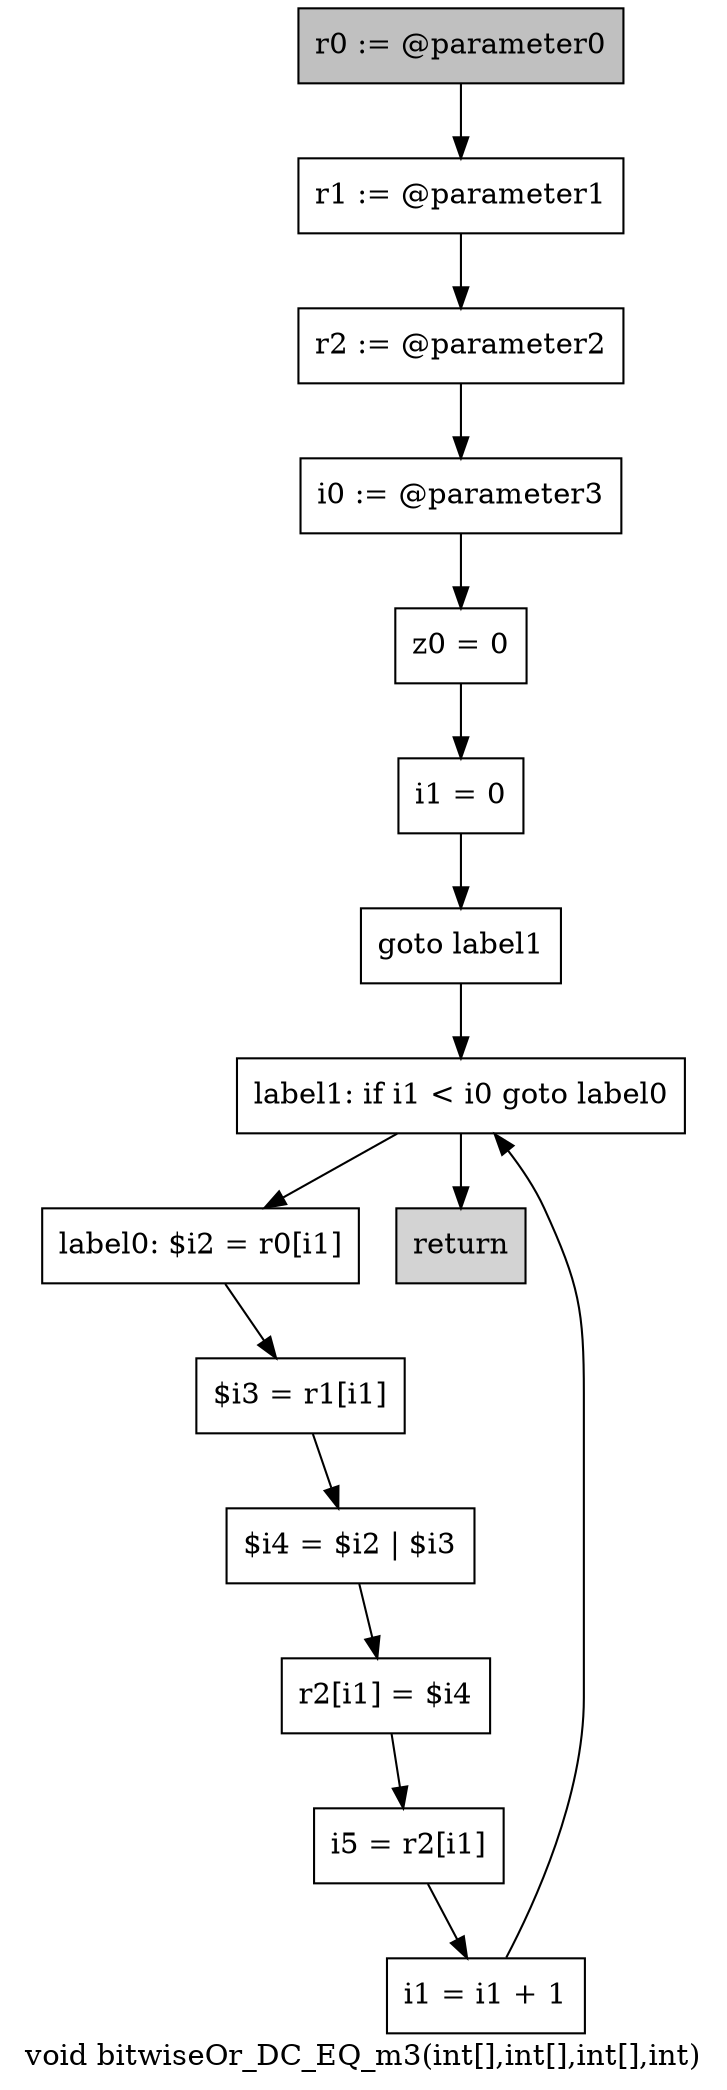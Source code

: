 digraph "void bitwiseOr_DC_EQ_m3(int[],int[],int[],int)" {
    label="void bitwiseOr_DC_EQ_m3(int[],int[],int[],int)";
    node [shape=box];
    "0" [style=filled,fillcolor=gray,label="r0 := @parameter0",];
    "1" [label="r1 := @parameter1",];
    "0"->"1";
    "2" [label="r2 := @parameter2",];
    "1"->"2";
    "3" [label="i0 := @parameter3",];
    "2"->"3";
    "4" [label="z0 = 0",];
    "3"->"4";
    "5" [label="i1 = 0",];
    "4"->"5";
    "6" [label="goto label1",];
    "5"->"6";
    "13" [label="label1: if i1 < i0 goto label0",];
    "6"->"13";
    "7" [label="label0: $i2 = r0[i1]",];
    "8" [label="$i3 = r1[i1]",];
    "7"->"8";
    "9" [label="$i4 = $i2 | $i3",];
    "8"->"9";
    "10" [label="r2[i1] = $i4",];
    "9"->"10";
    "11" [label="i5 = r2[i1]",];
    "10"->"11";
    "12" [label="i1 = i1 + 1",];
    "11"->"12";
    "12"->"13";
    "13"->"7";
    "14" [style=filled,fillcolor=lightgray,label="return",];
    "13"->"14";
}

